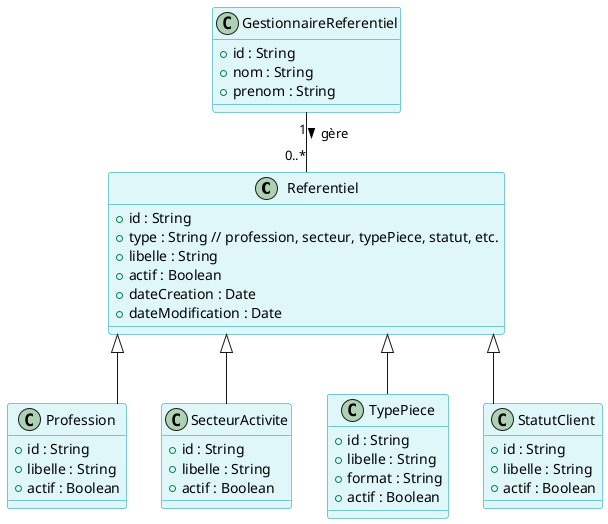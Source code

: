 @startuml DiagrammeClasseReferentiel
skinparam class {
    BackgroundColor #E0F7FA
    BorderColor #0097A7
}
skinparam linetype ortho

class Referentiel {
    +id : String
    +type : String // profession, secteur, typePiece, statut, etc.
    +libelle : String
    +actif : Boolean
    +dateCreation : Date
    +dateModification : Date
}

class Profession {
    +id : String
    +libelle : String
    +actif : Boolean
}

class SecteurActivite {
    +id : String
    +libelle : String
    +actif : Boolean
}

class TypePiece {
    +id : String
    +libelle : String
    +format : String
    +actif : Boolean
}

class StatutClient {
    +id : String
    +libelle : String
    +actif : Boolean
}

class GestionnaireReferentiel {
    +id : String
    +nom : String
    +prenom : String
}

' Relations
GestionnaireReferentiel "1" -- "0..*" Referentiel : gère >
Referentiel <|-- Profession
Referentiel <|-- SecteurActivite
Referentiel <|-- TypePiece
Referentiel <|-- StatutClient

@enduml